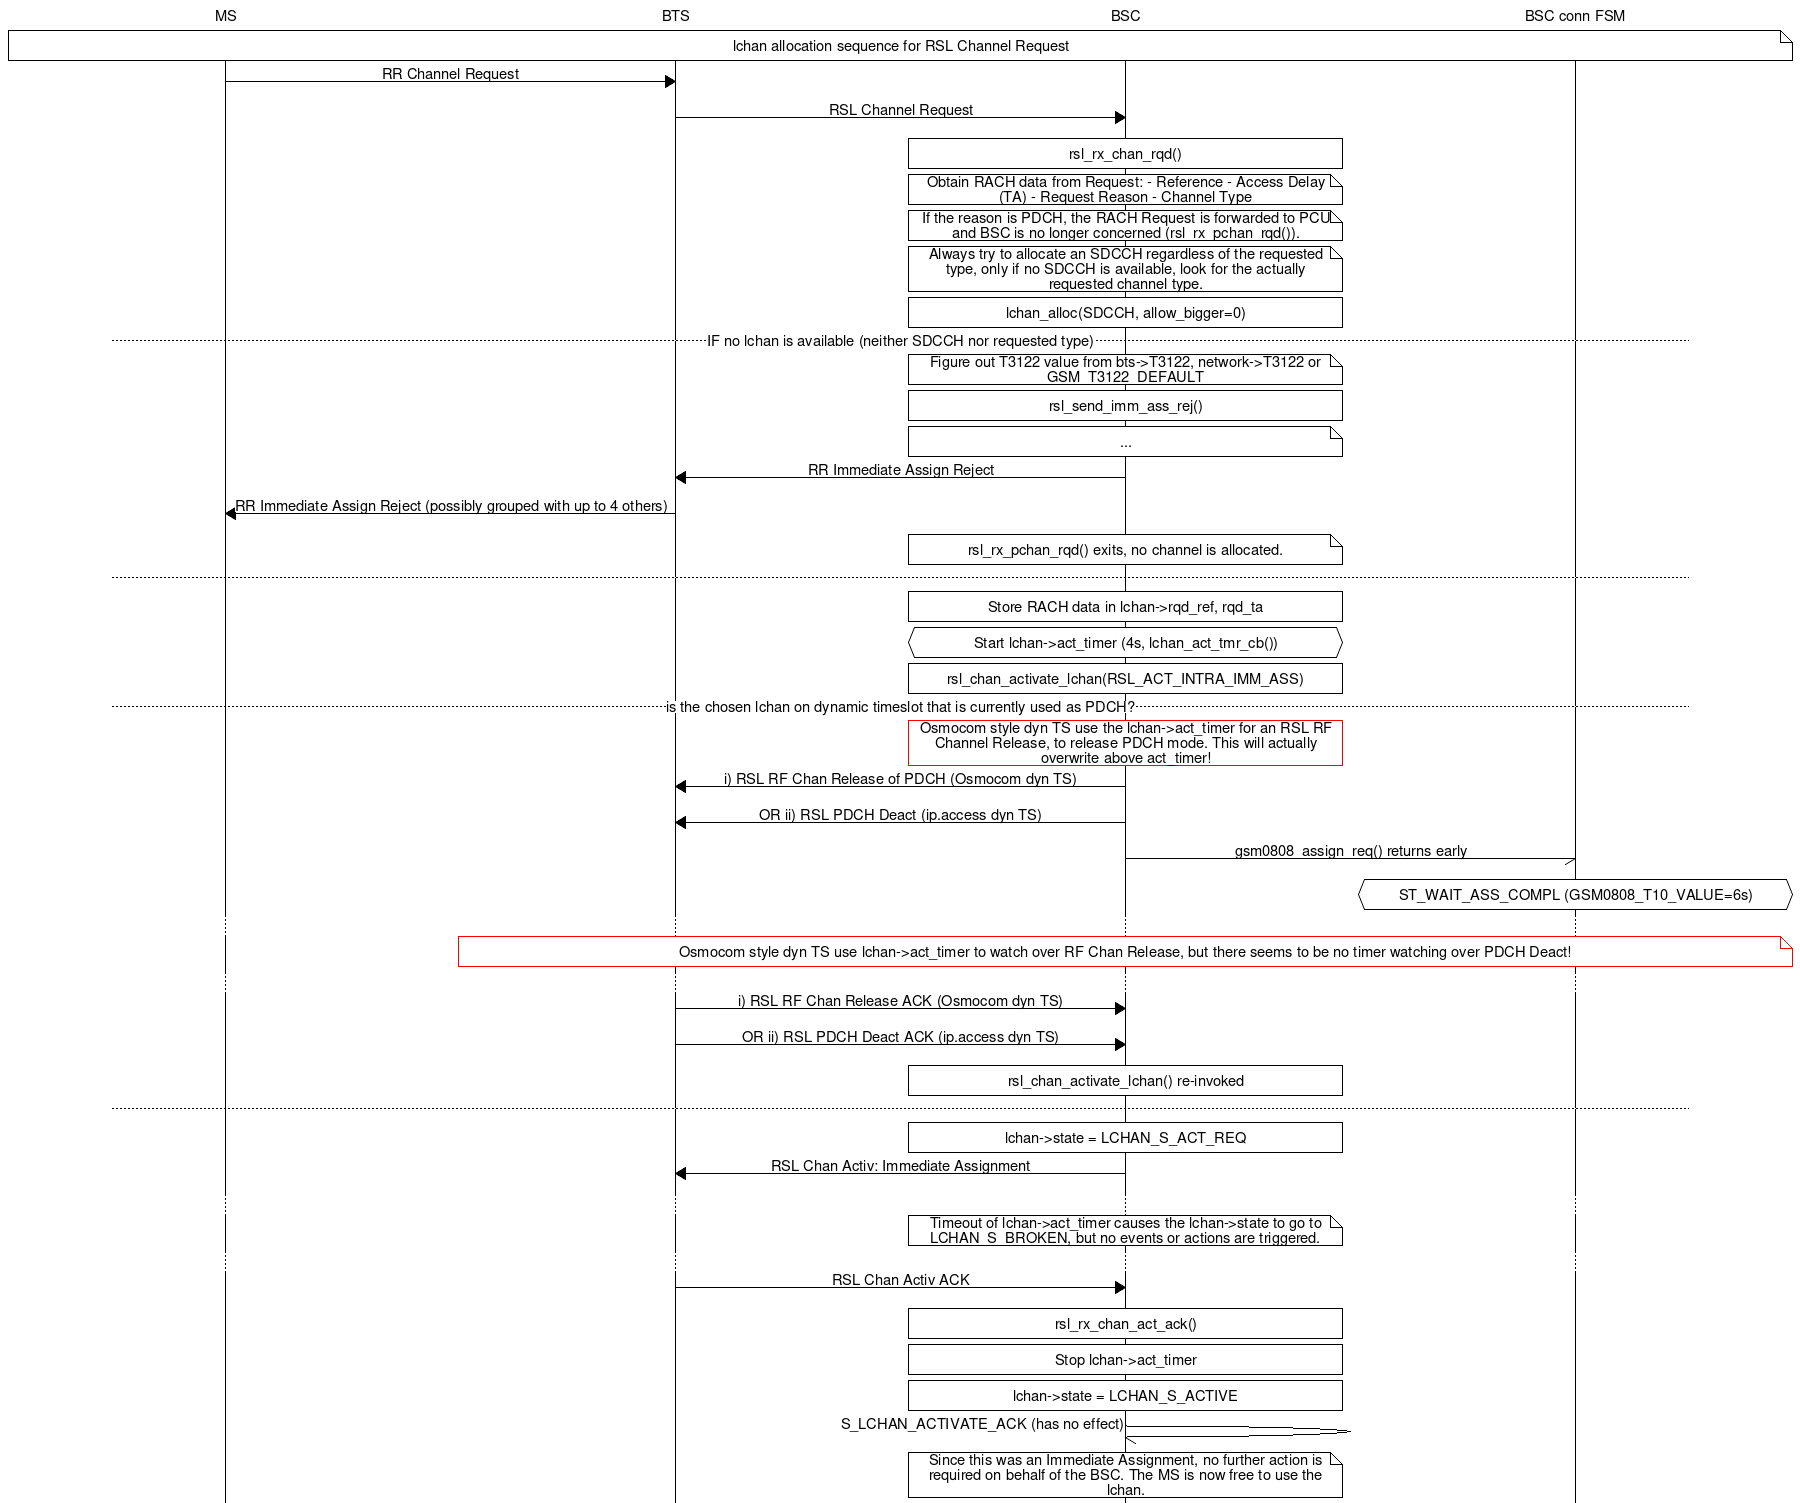 msc {
	hscale=3;
	ms [label="MS"], bts [label="BTS"], bsc[label="BSC"], bsc_gscon[label="BSC conn FSM"];

	ms note bsc_gscon [label="lchan allocation sequence for RSL Channel Request"];

	ms => bts [label="RR Channel Request"];
	bts => bsc [label="RSL Channel Request"];
	bsc box bsc [label="rsl_rx_chan_rqd()"];
	bsc note bsc [label="Obtain RACH data from Request: - Reference - Access Delay (TA)
		- Request Reason - Channel Type"];
	bsc note bsc [label="If the reason is PDCH, the RACH Request is forwarded to PCU and BSC is no
		longer concerned (rsl_rx_pchan_rqd())."];
	bsc note bsc [label="Always try to allocate an SDCCH regardless of the requested type, only if no
		SDCCH is available, look for the actually requested channel type."];
	bsc box bsc [label="lchan_alloc(SDCCH, allow_bigger=0)"];

	--- [label="IF no lchan is available (neither SDCCH nor requested type)"];
	bsc note bsc [label="Figure out T3122 value from bts->T3122, network->T3122 or
		GSM_T3122_DEFAULT"];
	bsc box bsc [label="rsl_send_imm_ass_rej()"];
	bsc note bsc [label="..."];
	bts <= bsc [label="RR Immediate Assign Reject"];
	ms <= bts [label="RR Immediate Assign Reject (possibly grouped with up to 4 others)"];
	bsc note bsc [label="rsl_rx_pchan_rqd() exits, no channel is allocated."];
	---;

	bsc box bsc [label="Store RACH data in lchan->rqd_ref, rqd_ta"];
	bsc abox bsc [label="Start lchan->act_timer (4s, lchan_act_tmr_cb())"];

	bsc box bsc [label="rsl_chan_activate_lchan(RSL_ACT_INTRA_IMM_ASS)"];
	--- [label="is the chosen lchan on dynamic timeslot that is currently used as PDCH?"];
	bsc box bsc [linecolor=red,label="Osmocom style dyn TS use the lchan->act_timer for an RSL RF
		Channel Release, to release PDCH mode. This will actually overwrite above act_timer!"];
	bts <= bsc [label="i) RSL RF Chan Release of PDCH (Osmocom dyn TS)"];
	bts <= bsc [label="OR ii) RSL PDCH Deact (ip.access dyn TS)"];
	bsc -> bsc_gscon [label="gsm0808_assign_req() returns early"];
	bsc_gscon abox bsc_gscon [label="ST_WAIT_ASS_COMPL (GSM0808_T10_VALUE=6s)"];
	...;
	bts note bsc_gscon [linecolor="red",
		label="Osmocom style dyn TS use lchan->act_timer to watch over RF Chan Release, but there
		seems to be no timer watching over PDCH Deact!"];
	...;
	bts => bsc [label="i) RSL RF Chan Release ACK (Osmocom dyn TS)"];
	bts => bsc [label="OR ii) RSL PDCH Deact ACK (ip.access dyn TS)"];
	bsc box bsc [label="rsl_chan_activate_lchan() re-invoked"];
	---;

	bsc box bsc [label="lchan->state = LCHAN_S_ACT_REQ"];
	bts <= bsc [label="RSL Chan Activ: Immediate Assignment"];
	...;
	bsc note bsc [label="Timeout of lchan->act_timer causes the
		lchan->state to go to LCHAN_S_BROKEN, but no events or actions
		are triggered."];
	...;
	bts => bsc [label="RSL Chan Activ ACK"];
	bsc box bsc [label="rsl_rx_chan_act_ack()"];
	bsc box bsc [label="Stop lchan->act_timer"];
	bsc box bsc [label="lchan->state = LCHAN_S_ACTIVE"];
	bsc -> bsc [label="S_LCHAN_ACTIVATE_ACK (has no effect)"];
	bsc note bsc [label="Since this was an Immediate Assignment, no further action is required on
		behalf of the BSC. The MS is now free to use the lchan."];
}
